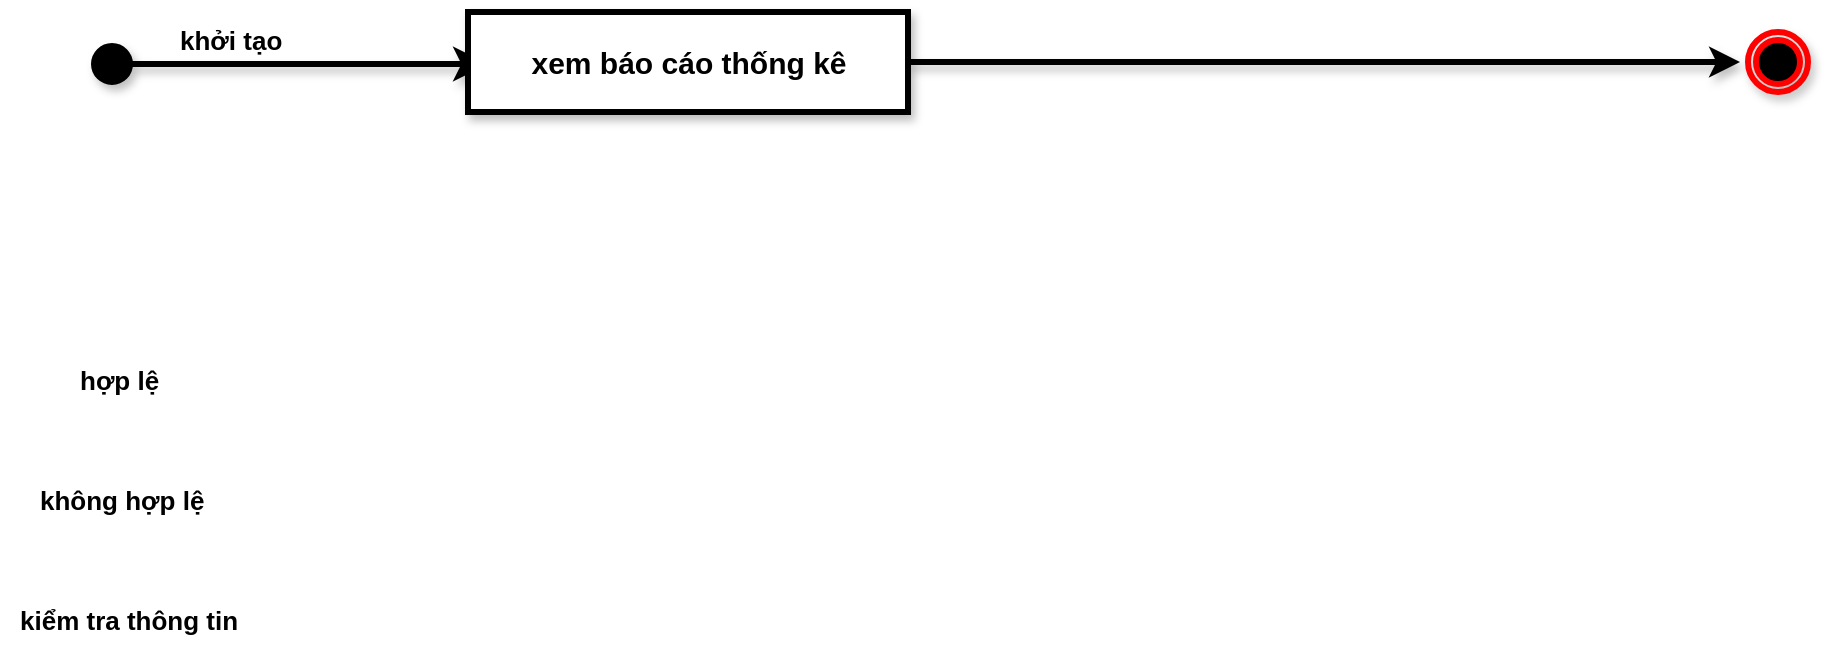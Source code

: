 <mxfile version="19.0.3" type="device"><diagram id="CCXrwb5Ws_k1OGK8HdKz" name="Trang-1"><mxGraphModel dx="1038" dy="649" grid="1" gridSize="10" guides="1" tooltips="1" connect="1" arrows="1" fold="1" page="1" pageScale="1" pageWidth="1100" pageHeight="850" math="0" shadow="0"><root><mxCell id="0"/><mxCell id="1" parent="0"/><mxCell id="rcydoyIHiDt5PrCFp3xG-2" value="" style="html=1;verticalAlign=bottom;startArrow=circle;startFill=1;endArrow=classic;startSize=6;endSize=8;rounded=0;strokeWidth=3;shadow=1;horizontal=1;endFill=1;" edge="1" parent="1"><mxGeometry width="80" relative="1" as="geometry"><mxPoint x="50" y="316" as="sourcePoint"/><mxPoint x="250" y="316" as="targetPoint"/></mxGeometry></mxCell><mxCell id="rcydoyIHiDt5PrCFp3xG-3" value="" style="ellipse;html=1;shape=endState;fillColor=#000000;strokeColor=#ff0000;strokeWidth=3;perimeterSpacing=4;shadow=1;fontSize=14;" vertex="1" parent="1"><mxGeometry x="880" y="300" width="30" height="30" as="geometry"/></mxCell><mxCell id="rcydoyIHiDt5PrCFp3xG-101" style="edgeStyle=none;rounded=0;orthogonalLoop=1;jettySize=auto;html=1;exitX=1;exitY=0.5;exitDx=0;exitDy=0;shadow=1;fontSize=14;startArrow=none;startFill=0;endArrow=classic;endFill=1;strokeWidth=3;entryX=0;entryY=0.5;entryDx=0;entryDy=0;" edge="1" parent="1" source="rcydoyIHiDt5PrCFp3xG-4" target="rcydoyIHiDt5PrCFp3xG-3"><mxGeometry relative="1" as="geometry"><mxPoint x="890" y="325" as="targetPoint"/></mxGeometry></mxCell><mxCell id="rcydoyIHiDt5PrCFp3xG-4" value="xem báo cáo thống kê" style="html=1;shadow=1;strokeWidth=3;fontStyle=1;fontSize=15;" vertex="1" parent="1"><mxGeometry x="240" y="290" width="220" height="50" as="geometry"/></mxCell><mxCell id="rcydoyIHiDt5PrCFp3xG-44" value="khởi tạo" style="text;strokeColor=none;fillColor=none;align=left;verticalAlign=top;spacingLeft=4;spacingRight=4;overflow=hidden;rotatable=0;points=[[0,0.5],[1,0.5]];portConstraint=eastwest;shadow=1;fontSize=13;fontStyle=1" vertex="1" parent="1"><mxGeometry x="90" y="290" width="130" height="26" as="geometry"/></mxCell><mxCell id="rcydoyIHiDt5PrCFp3xG-65" value="không hợp lệ" style="text;strokeColor=none;fillColor=none;align=left;verticalAlign=top;spacingLeft=4;spacingRight=4;overflow=hidden;rotatable=0;points=[[0,0.5],[1,0.5]];portConstraint=eastwest;shadow=1;fontSize=13;fontStyle=1" vertex="1" parent="1"><mxGeometry x="20" y="520" width="130" height="26" as="geometry"/></mxCell><mxCell id="rcydoyIHiDt5PrCFp3xG-68" value="kiểm tra thông tin" style="text;strokeColor=none;fillColor=none;align=left;verticalAlign=top;spacingLeft=4;spacingRight=4;overflow=hidden;rotatable=0;points=[[0,0.5],[1,0.5]];portConstraint=eastwest;shadow=1;fontSize=13;fontStyle=1" vertex="1" parent="1"><mxGeometry x="10" y="580" width="130" height="26" as="geometry"/></mxCell><mxCell id="rcydoyIHiDt5PrCFp3xG-34" value="hợp lệ" style="text;strokeColor=none;fillColor=none;align=left;verticalAlign=top;spacingLeft=4;spacingRight=4;overflow=hidden;rotatable=0;points=[[0,0.5],[1,0.5]];portConstraint=eastwest;shadow=1;fontSize=13;fontStyle=1" vertex="1" parent="1"><mxGeometry x="40" y="460" width="130" height="26" as="geometry"/></mxCell></root></mxGraphModel></diagram></mxfile>